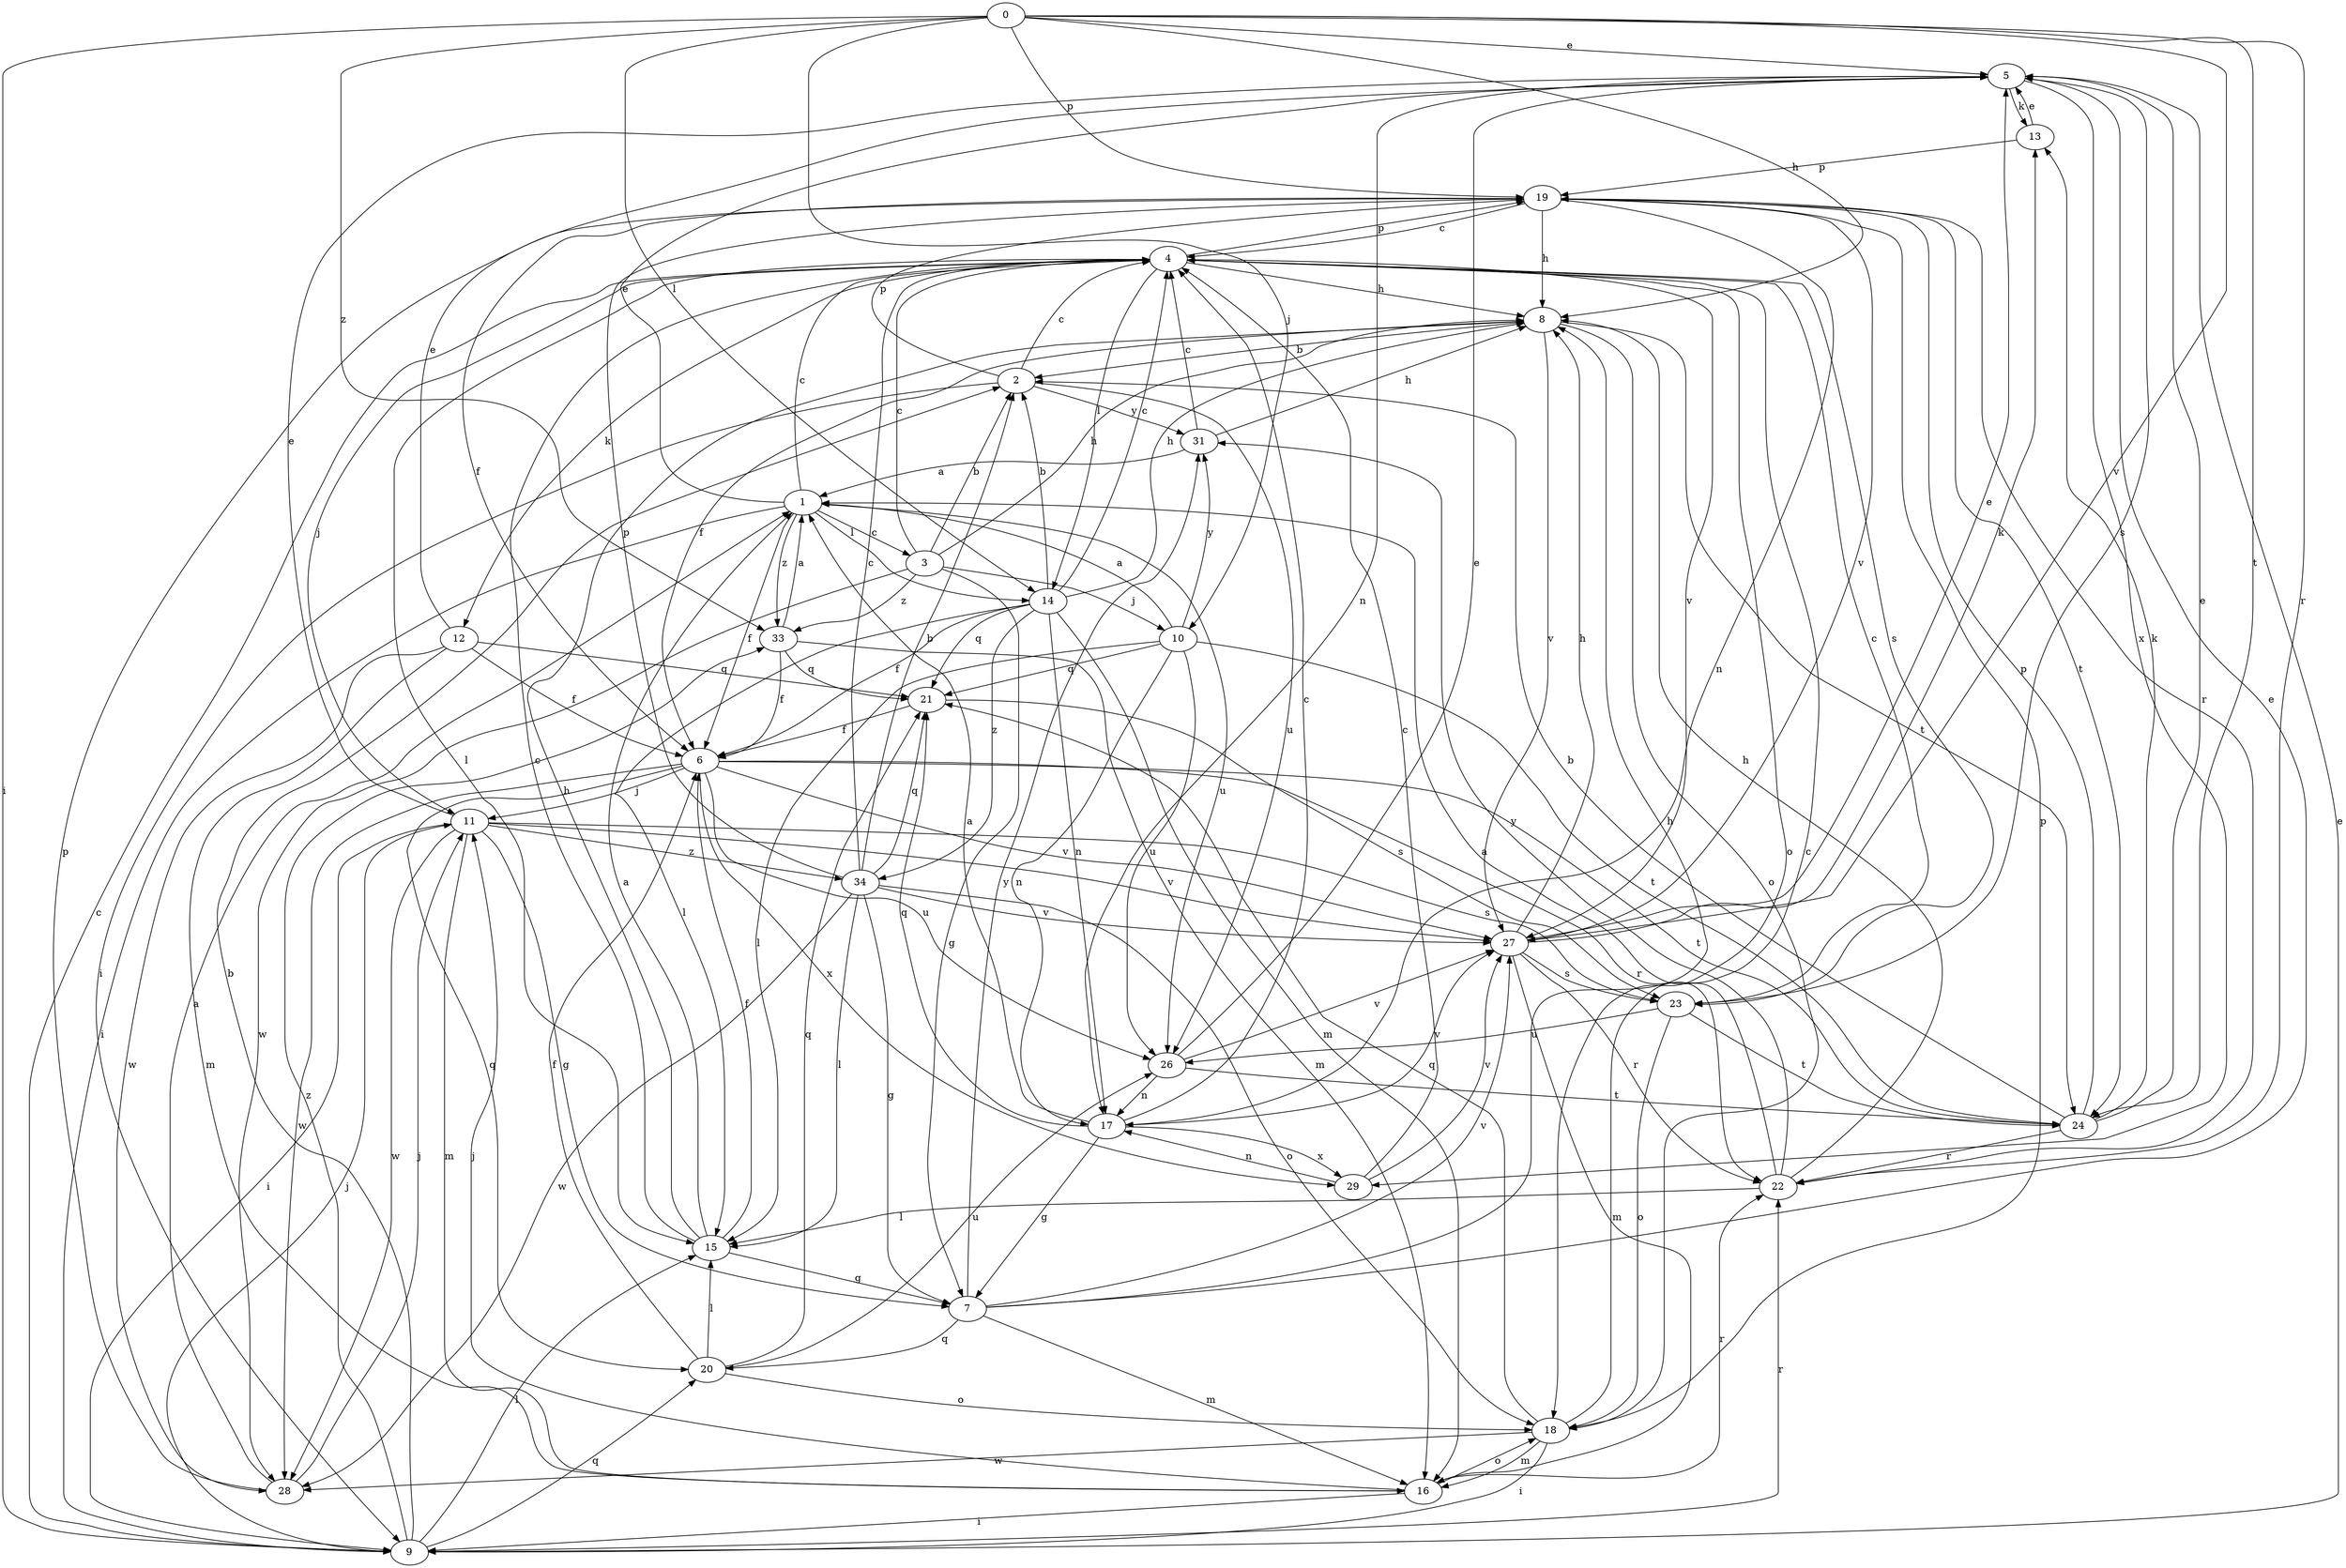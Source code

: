 strict digraph  {
0;
1;
2;
3;
4;
5;
6;
7;
8;
9;
10;
11;
12;
13;
14;
15;
16;
17;
18;
19;
20;
21;
22;
23;
24;
26;
27;
28;
29;
31;
33;
34;
0 -> 5  [label=e];
0 -> 8  [label=h];
0 -> 9  [label=i];
0 -> 10  [label=j];
0 -> 14  [label=l];
0 -> 19  [label=p];
0 -> 22  [label=r];
0 -> 24  [label=t];
0 -> 27  [label=v];
0 -> 33  [label=z];
1 -> 3  [label=c];
1 -> 4  [label=c];
1 -> 5  [label=e];
1 -> 6  [label=f];
1 -> 9  [label=i];
1 -> 14  [label=l];
1 -> 26  [label=u];
1 -> 33  [label=z];
2 -> 4  [label=c];
2 -> 9  [label=i];
2 -> 19  [label=p];
2 -> 26  [label=u];
2 -> 31  [label=y];
3 -> 2  [label=b];
3 -> 4  [label=c];
3 -> 7  [label=g];
3 -> 8  [label=h];
3 -> 10  [label=j];
3 -> 28  [label=w];
3 -> 33  [label=z];
4 -> 8  [label=h];
4 -> 11  [label=j];
4 -> 12  [label=k];
4 -> 14  [label=l];
4 -> 15  [label=l];
4 -> 18  [label=o];
4 -> 19  [label=p];
4 -> 23  [label=s];
4 -> 27  [label=v];
5 -> 13  [label=k];
5 -> 17  [label=n];
5 -> 23  [label=s];
5 -> 29  [label=x];
6 -> 11  [label=j];
6 -> 20  [label=q];
6 -> 22  [label=r];
6 -> 24  [label=t];
6 -> 26  [label=u];
6 -> 27  [label=v];
6 -> 28  [label=w];
6 -> 29  [label=x];
7 -> 5  [label=e];
7 -> 8  [label=h];
7 -> 16  [label=m];
7 -> 20  [label=q];
7 -> 27  [label=v];
7 -> 31  [label=y];
8 -> 2  [label=b];
8 -> 6  [label=f];
8 -> 18  [label=o];
8 -> 24  [label=t];
8 -> 27  [label=v];
9 -> 2  [label=b];
9 -> 4  [label=c];
9 -> 5  [label=e];
9 -> 11  [label=j];
9 -> 15  [label=l];
9 -> 20  [label=q];
9 -> 22  [label=r];
9 -> 33  [label=z];
10 -> 1  [label=a];
10 -> 15  [label=l];
10 -> 17  [label=n];
10 -> 21  [label=q];
10 -> 24  [label=t];
10 -> 26  [label=u];
10 -> 31  [label=y];
11 -> 5  [label=e];
11 -> 7  [label=g];
11 -> 9  [label=i];
11 -> 16  [label=m];
11 -> 23  [label=s];
11 -> 27  [label=v];
11 -> 28  [label=w];
11 -> 34  [label=z];
12 -> 5  [label=e];
12 -> 6  [label=f];
12 -> 16  [label=m];
12 -> 21  [label=q];
12 -> 28  [label=w];
13 -> 5  [label=e];
13 -> 19  [label=p];
14 -> 2  [label=b];
14 -> 4  [label=c];
14 -> 6  [label=f];
14 -> 8  [label=h];
14 -> 15  [label=l];
14 -> 16  [label=m];
14 -> 17  [label=n];
14 -> 21  [label=q];
14 -> 34  [label=z];
15 -> 1  [label=a];
15 -> 4  [label=c];
15 -> 6  [label=f];
15 -> 7  [label=g];
15 -> 8  [label=h];
16 -> 9  [label=i];
16 -> 11  [label=j];
16 -> 18  [label=o];
16 -> 22  [label=r];
17 -> 1  [label=a];
17 -> 4  [label=c];
17 -> 7  [label=g];
17 -> 21  [label=q];
17 -> 27  [label=v];
17 -> 29  [label=x];
18 -> 4  [label=c];
18 -> 9  [label=i];
18 -> 16  [label=m];
18 -> 19  [label=p];
18 -> 21  [label=q];
18 -> 28  [label=w];
19 -> 4  [label=c];
19 -> 6  [label=f];
19 -> 8  [label=h];
19 -> 17  [label=n];
19 -> 22  [label=r];
19 -> 24  [label=t];
19 -> 27  [label=v];
20 -> 6  [label=f];
20 -> 15  [label=l];
20 -> 18  [label=o];
20 -> 21  [label=q];
20 -> 26  [label=u];
21 -> 6  [label=f];
21 -> 23  [label=s];
22 -> 1  [label=a];
22 -> 8  [label=h];
22 -> 15  [label=l];
22 -> 31  [label=y];
23 -> 4  [label=c];
23 -> 18  [label=o];
23 -> 24  [label=t];
23 -> 26  [label=u];
24 -> 2  [label=b];
24 -> 5  [label=e];
24 -> 13  [label=k];
24 -> 19  [label=p];
24 -> 22  [label=r];
26 -> 5  [label=e];
26 -> 17  [label=n];
26 -> 24  [label=t];
26 -> 27  [label=v];
27 -> 5  [label=e];
27 -> 8  [label=h];
27 -> 13  [label=k];
27 -> 16  [label=m];
27 -> 22  [label=r];
27 -> 23  [label=s];
28 -> 1  [label=a];
28 -> 11  [label=j];
28 -> 19  [label=p];
29 -> 4  [label=c];
29 -> 17  [label=n];
29 -> 27  [label=v];
31 -> 1  [label=a];
31 -> 4  [label=c];
31 -> 8  [label=h];
33 -> 1  [label=a];
33 -> 6  [label=f];
33 -> 16  [label=m];
33 -> 21  [label=q];
34 -> 2  [label=b];
34 -> 4  [label=c];
34 -> 7  [label=g];
34 -> 15  [label=l];
34 -> 18  [label=o];
34 -> 19  [label=p];
34 -> 21  [label=q];
34 -> 27  [label=v];
34 -> 28  [label=w];
}
